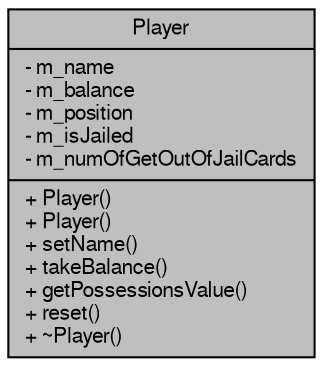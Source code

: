 digraph G
{
  edge [fontname="FreeSans",fontsize="10",labelfontname="FreeSans",labelfontsize="10"];
  node [fontname="FreeSans",fontsize="10",shape=record];
  Node1 [label="{Player\n|- m_name\l- m_balance\l- m_position\l- m_isJailed\l- m_numOfGetOutOfJailCards\l|+ Player()\l+ Player()\l+ setName()\l+ takeBalance()\l+ getPossessionsValue()\l+ reset()\l+ ~Player()\l}",height=0.2,width=0.4,color="black", fillcolor="grey75", style="filled" fontcolor="black"];
}
